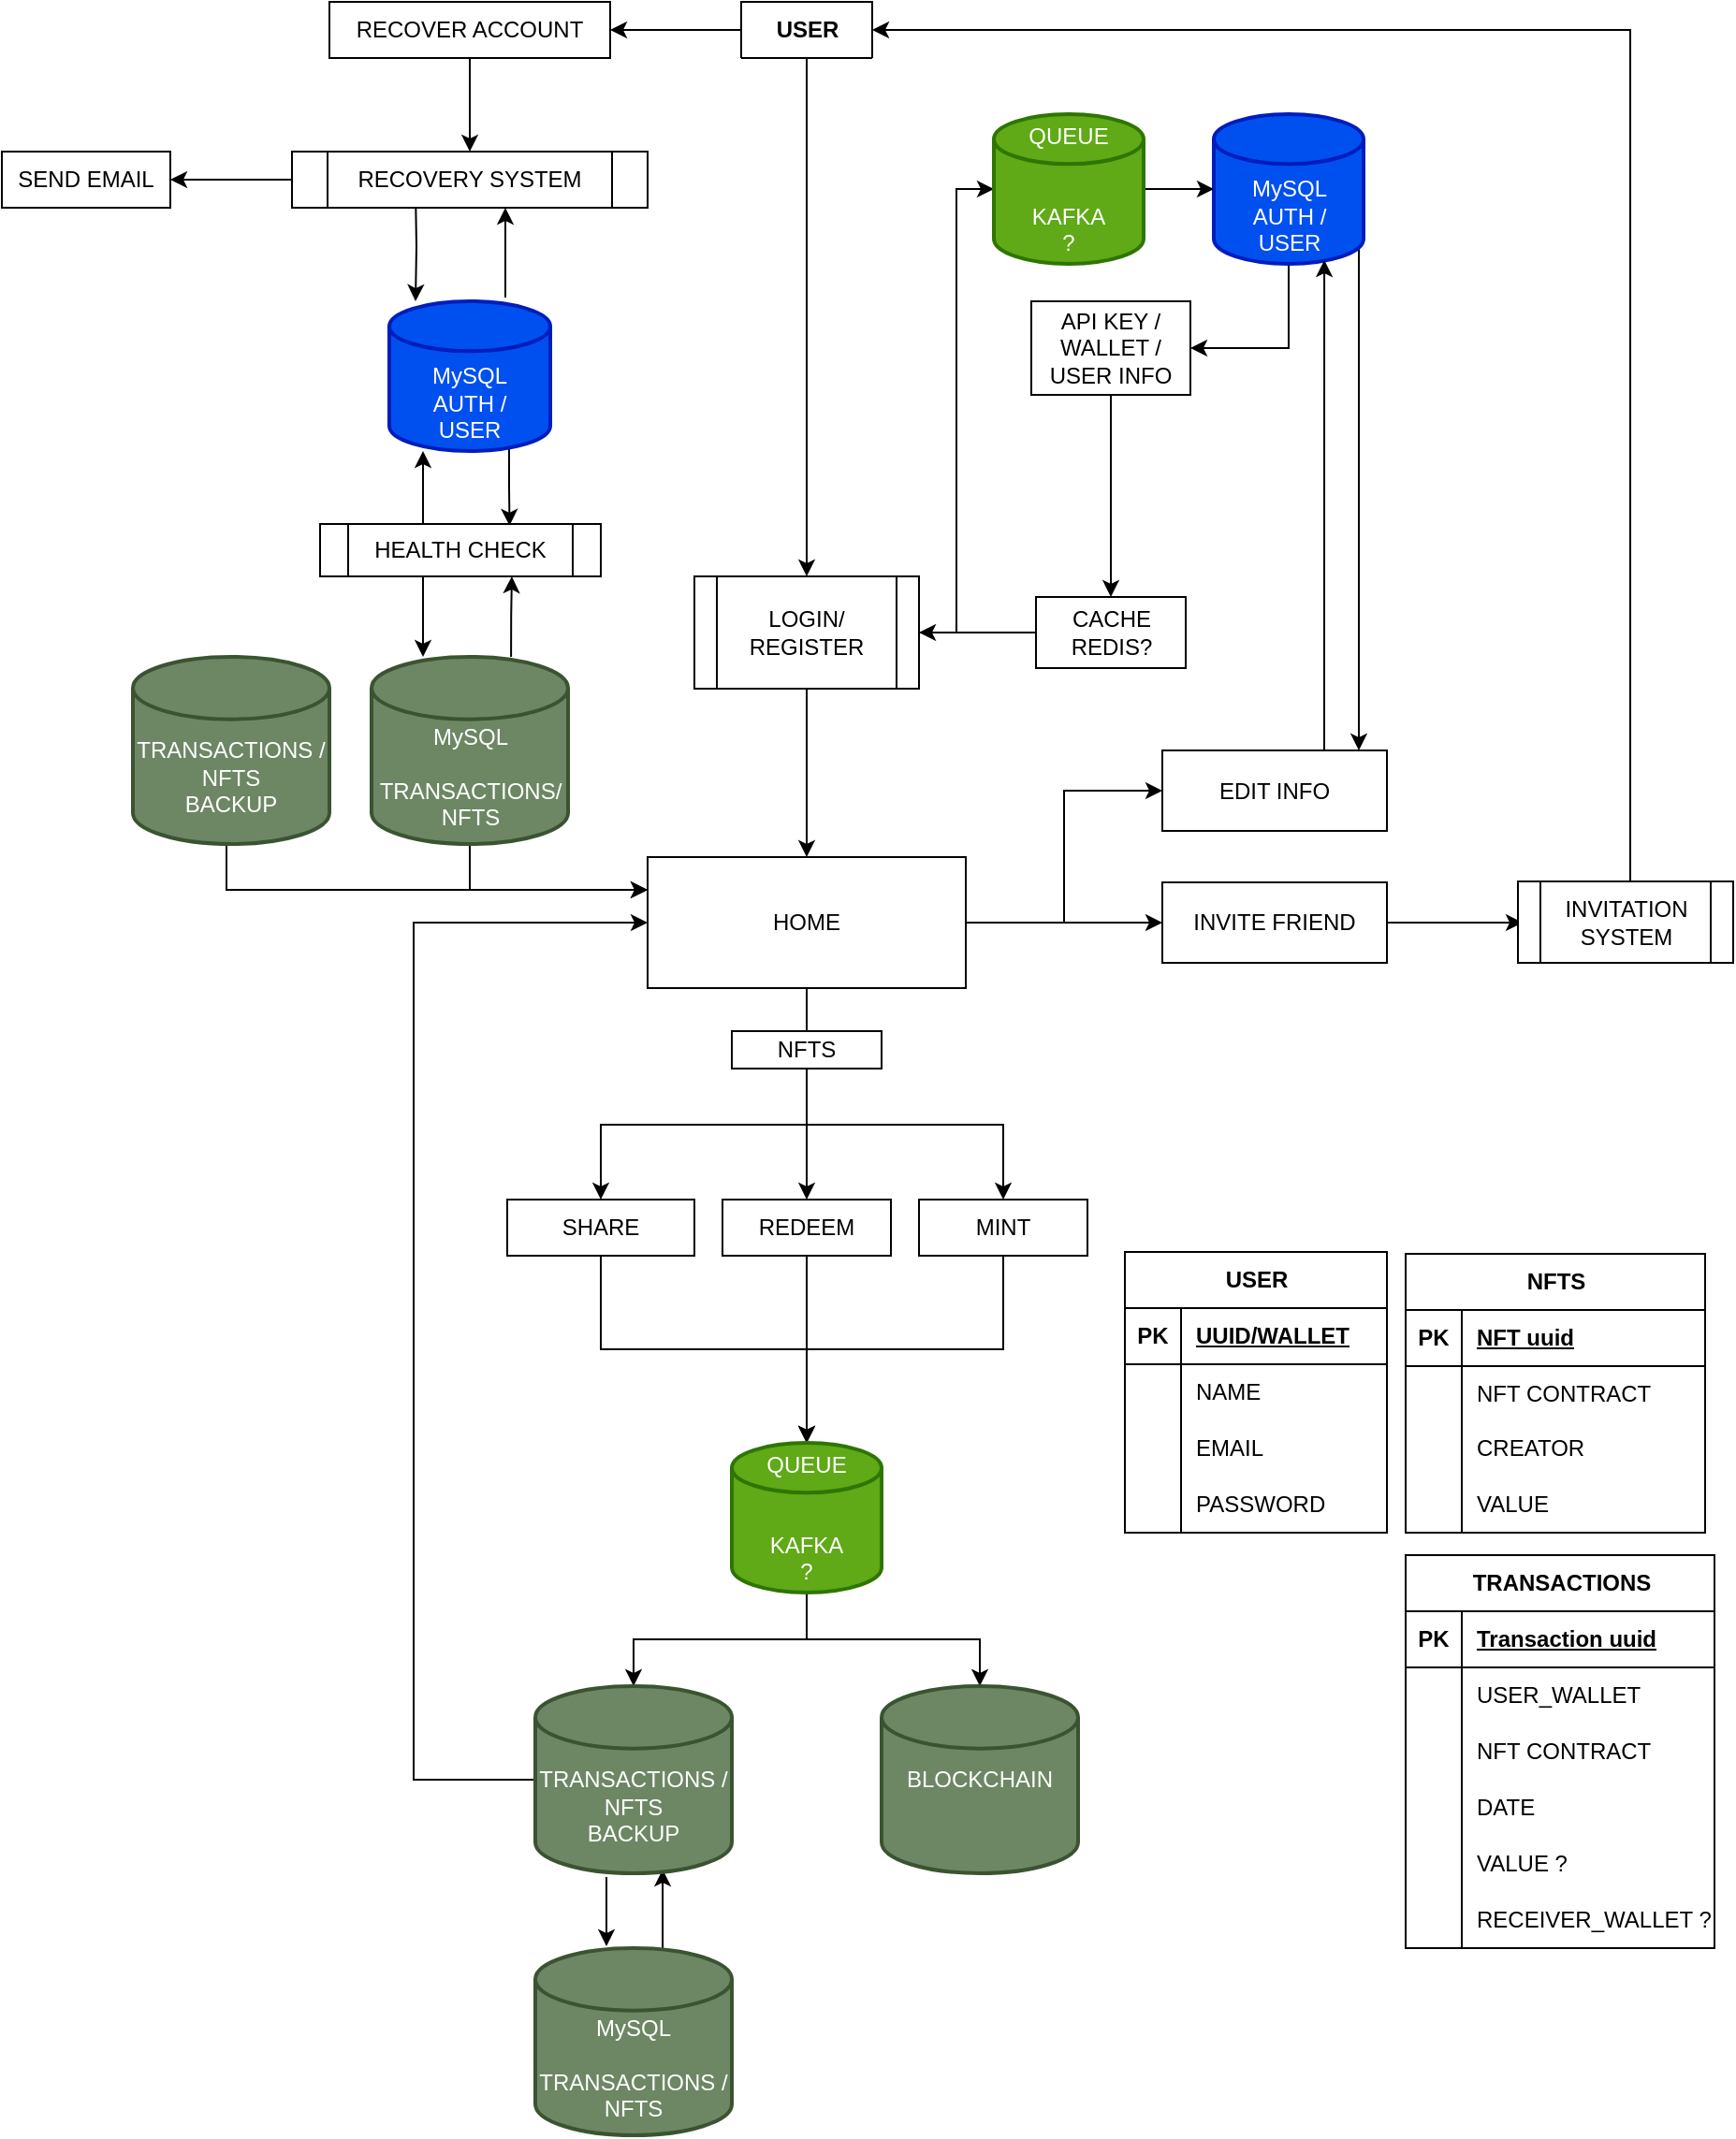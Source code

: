 <mxfile version="21.6.9" type="github">
  <diagram name="Página-1" id="lVTm1bAXpSQzsFV3SM9Y">
    <mxGraphModel dx="2860" dy="3464" grid="1" gridSize="10" guides="1" tooltips="1" connect="1" arrows="1" fold="1" page="1" pageScale="1" pageWidth="827" pageHeight="1169" math="0" shadow="0">
      <root>
        <mxCell id="0" />
        <mxCell id="1" parent="0" />
        <mxCell id="cUlRSFcKXgVbvlpUifr--241" style="edgeStyle=orthogonalEdgeStyle;rounded=0;orthogonalLoop=1;jettySize=auto;html=1;entryX=1;entryY=0.5;entryDx=0;entryDy=0;exitX=0.5;exitY=1;exitDx=0;exitDy=0;exitPerimeter=0;" parent="1" source="cUlRSFcKXgVbvlpUifr--1" target="cUlRSFcKXgVbvlpUifr--240" edge="1">
          <mxGeometry relative="1" as="geometry" />
        </mxCell>
        <mxCell id="cUlRSFcKXgVbvlpUifr--293" style="edgeStyle=orthogonalEdgeStyle;rounded=0;orthogonalLoop=1;jettySize=auto;html=1;entryX=0.875;entryY=0;entryDx=0;entryDy=0;entryPerimeter=0;" parent="1" target="cUlRSFcKXgVbvlpUifr--125" edge="1">
          <mxGeometry relative="1" as="geometry">
            <mxPoint x="600" y="-1890" as="targetPoint" />
            <mxPoint x="595" y="-2150" as="sourcePoint" />
            <Array as="points">
              <mxPoint x="595" y="-2143" />
            </Array>
          </mxGeometry>
        </mxCell>
        <mxCell id="cUlRSFcKXgVbvlpUifr--1" value="&lt;br&gt;&lt;br&gt;MySQL&lt;br&gt;AUTH /&lt;br&gt;USER" style="strokeWidth=2;html=1;shape=mxgraph.flowchart.database;whiteSpace=wrap;fillColor=#0050ef;strokeColor=#001DBC;fontColor=#ffffff;" parent="1" vertex="1">
          <mxGeometry x="517.5" y="-2220" width="80" height="80" as="geometry" />
        </mxCell>
        <mxCell id="cUlRSFcKXgVbvlpUifr--76" style="edgeStyle=orthogonalEdgeStyle;rounded=0;orthogonalLoop=1;jettySize=auto;html=1;entryX=0.5;entryY=0;entryDx=0;entryDy=0;" parent="1" source="cUlRSFcKXgVbvlpUifr--11" target="cUlRSFcKXgVbvlpUifr--75" edge="1">
          <mxGeometry relative="1" as="geometry" />
        </mxCell>
        <mxCell id="cUlRSFcKXgVbvlpUifr--149" style="edgeStyle=orthogonalEdgeStyle;rounded=0;orthogonalLoop=1;jettySize=auto;html=1;entryX=1;entryY=0.5;entryDx=0;entryDy=0;" parent="1" source="cUlRSFcKXgVbvlpUifr--11" target="cUlRSFcKXgVbvlpUifr--147" edge="1">
          <mxGeometry relative="1" as="geometry" />
        </mxCell>
        <mxCell id="cUlRSFcKXgVbvlpUifr--11" value="USER" style="shape=table;startSize=30;container=1;collapsible=1;childLayout=tableLayout;fixedRows=1;rowLines=0;fontStyle=1;align=center;resizeLast=1;html=1;" parent="1" vertex="1" collapsed="1">
          <mxGeometry x="265" y="-2280" width="70" height="30" as="geometry">
            <mxRectangle x="265" y="-2280" width="200" height="150" as="alternateBounds" />
          </mxGeometry>
        </mxCell>
        <mxCell id="cUlRSFcKXgVbvlpUifr--12" value="" style="shape=tableRow;horizontal=0;startSize=0;swimlaneHead=0;swimlaneBody=0;fillColor=none;collapsible=0;dropTarget=0;points=[[0,0.5],[1,0.5]];portConstraint=eastwest;top=0;left=0;right=0;bottom=1;" parent="cUlRSFcKXgVbvlpUifr--11" vertex="1">
          <mxGeometry y="30" width="200" height="30" as="geometry" />
        </mxCell>
        <mxCell id="cUlRSFcKXgVbvlpUifr--13" value="PK" style="shape=partialRectangle;connectable=0;fillColor=none;top=0;left=0;bottom=0;right=0;fontStyle=1;overflow=hidden;whiteSpace=wrap;html=1;" parent="cUlRSFcKXgVbvlpUifr--12" vertex="1">
          <mxGeometry width="30" height="30" as="geometry">
            <mxRectangle width="30" height="30" as="alternateBounds" />
          </mxGeometry>
        </mxCell>
        <mxCell id="cUlRSFcKXgVbvlpUifr--14" value="UUID/WALLET" style="shape=partialRectangle;connectable=0;fillColor=none;top=0;left=0;bottom=0;right=0;align=left;spacingLeft=6;fontStyle=5;overflow=hidden;whiteSpace=wrap;html=1;" parent="cUlRSFcKXgVbvlpUifr--12" vertex="1">
          <mxGeometry x="30" width="170" height="30" as="geometry">
            <mxRectangle width="170" height="30" as="alternateBounds" />
          </mxGeometry>
        </mxCell>
        <mxCell id="cUlRSFcKXgVbvlpUifr--15" value="" style="shape=tableRow;horizontal=0;startSize=0;swimlaneHead=0;swimlaneBody=0;fillColor=none;collapsible=0;dropTarget=0;points=[[0,0.5],[1,0.5]];portConstraint=eastwest;top=0;left=0;right=0;bottom=0;" parent="cUlRSFcKXgVbvlpUifr--11" vertex="1">
          <mxGeometry y="60" width="200" height="30" as="geometry" />
        </mxCell>
        <mxCell id="cUlRSFcKXgVbvlpUifr--16" value="" style="shape=partialRectangle;connectable=0;fillColor=none;top=0;left=0;bottom=0;right=0;editable=1;overflow=hidden;whiteSpace=wrap;html=1;" parent="cUlRSFcKXgVbvlpUifr--15" vertex="1">
          <mxGeometry width="30" height="30" as="geometry">
            <mxRectangle width="30" height="30" as="alternateBounds" />
          </mxGeometry>
        </mxCell>
        <mxCell id="cUlRSFcKXgVbvlpUifr--17" value="NAME" style="shape=partialRectangle;connectable=0;fillColor=none;top=0;left=0;bottom=0;right=0;align=left;spacingLeft=6;overflow=hidden;whiteSpace=wrap;html=1;" parent="cUlRSFcKXgVbvlpUifr--15" vertex="1">
          <mxGeometry x="30" width="170" height="30" as="geometry">
            <mxRectangle width="170" height="30" as="alternateBounds" />
          </mxGeometry>
        </mxCell>
        <mxCell id="cUlRSFcKXgVbvlpUifr--18" value="" style="shape=tableRow;horizontal=0;startSize=0;swimlaneHead=0;swimlaneBody=0;fillColor=none;collapsible=0;dropTarget=0;points=[[0,0.5],[1,0.5]];portConstraint=eastwest;top=0;left=0;right=0;bottom=0;" parent="cUlRSFcKXgVbvlpUifr--11" vertex="1">
          <mxGeometry y="90" width="200" height="30" as="geometry" />
        </mxCell>
        <mxCell id="cUlRSFcKXgVbvlpUifr--19" value="" style="shape=partialRectangle;connectable=0;fillColor=none;top=0;left=0;bottom=0;right=0;editable=1;overflow=hidden;whiteSpace=wrap;html=1;" parent="cUlRSFcKXgVbvlpUifr--18" vertex="1">
          <mxGeometry width="30" height="30" as="geometry">
            <mxRectangle width="30" height="30" as="alternateBounds" />
          </mxGeometry>
        </mxCell>
        <mxCell id="cUlRSFcKXgVbvlpUifr--20" value="EMAIL" style="shape=partialRectangle;connectable=0;fillColor=none;top=0;left=0;bottom=0;right=0;align=left;spacingLeft=6;overflow=hidden;whiteSpace=wrap;html=1;" parent="cUlRSFcKXgVbvlpUifr--18" vertex="1">
          <mxGeometry x="30" width="170" height="30" as="geometry">
            <mxRectangle width="170" height="30" as="alternateBounds" />
          </mxGeometry>
        </mxCell>
        <mxCell id="cUlRSFcKXgVbvlpUifr--21" value="" style="shape=tableRow;horizontal=0;startSize=0;swimlaneHead=0;swimlaneBody=0;fillColor=none;collapsible=0;dropTarget=0;points=[[0,0.5],[1,0.5]];portConstraint=eastwest;top=0;left=0;right=0;bottom=0;" parent="cUlRSFcKXgVbvlpUifr--11" vertex="1">
          <mxGeometry y="120" width="200" height="30" as="geometry" />
        </mxCell>
        <mxCell id="cUlRSFcKXgVbvlpUifr--22" value="" style="shape=partialRectangle;connectable=0;fillColor=none;top=0;left=0;bottom=0;right=0;editable=1;overflow=hidden;whiteSpace=wrap;html=1;" parent="cUlRSFcKXgVbvlpUifr--21" vertex="1">
          <mxGeometry width="30" height="30" as="geometry">
            <mxRectangle width="30" height="30" as="alternateBounds" />
          </mxGeometry>
        </mxCell>
        <mxCell id="cUlRSFcKXgVbvlpUifr--23" value="PASSWORD" style="shape=partialRectangle;connectable=0;fillColor=none;top=0;left=0;bottom=0;right=0;align=left;spacingLeft=6;overflow=hidden;whiteSpace=wrap;html=1;" parent="cUlRSFcKXgVbvlpUifr--21" vertex="1">
          <mxGeometry x="30" width="170" height="30" as="geometry">
            <mxRectangle width="170" height="30" as="alternateBounds" />
          </mxGeometry>
        </mxCell>
        <mxCell id="cUlRSFcKXgVbvlpUifr--83" style="edgeStyle=orthogonalEdgeStyle;rounded=0;orthogonalLoop=1;jettySize=auto;html=1;entryX=0.5;entryY=0;entryDx=0;entryDy=0;" parent="1" source="cUlRSFcKXgVbvlpUifr--75" target="cUlRSFcKXgVbvlpUifr--82" edge="1">
          <mxGeometry relative="1" as="geometry" />
        </mxCell>
        <mxCell id="cUlRSFcKXgVbvlpUifr--237" style="edgeStyle=orthogonalEdgeStyle;rounded=0;orthogonalLoop=1;jettySize=auto;html=1;entryX=0;entryY=0.5;entryDx=0;entryDy=0;entryPerimeter=0;" parent="1" source="cUlRSFcKXgVbvlpUifr--75" target="cUlRSFcKXgVbvlpUifr--84" edge="1">
          <mxGeometry relative="1" as="geometry" />
        </mxCell>
        <mxCell id="cUlRSFcKXgVbvlpUifr--75" value="LOGIN/&lt;br&gt;REGISTER" style="shape=process;whiteSpace=wrap;html=1;backgroundOutline=1;" parent="1" vertex="1">
          <mxGeometry x="240" y="-1973" width="120" height="60" as="geometry" />
        </mxCell>
        <mxCell id="cUlRSFcKXgVbvlpUifr--113" style="edgeStyle=orthogonalEdgeStyle;rounded=0;orthogonalLoop=1;jettySize=auto;html=1;entryX=0.5;entryY=0;entryDx=0;entryDy=0;" parent="1" source="cUlRSFcKXgVbvlpUifr--82" target="cUlRSFcKXgVbvlpUifr--112" edge="1">
          <mxGeometry relative="1" as="geometry" />
        </mxCell>
        <mxCell id="cUlRSFcKXgVbvlpUifr--114" style="edgeStyle=orthogonalEdgeStyle;rounded=0;orthogonalLoop=1;jettySize=auto;html=1;entryX=0.5;entryY=0;entryDx=0;entryDy=0;" parent="1" source="cUlRSFcKXgVbvlpUifr--82" target="cUlRSFcKXgVbvlpUifr--97" edge="1">
          <mxGeometry relative="1" as="geometry">
            <Array as="points">
              <mxPoint x="300" y="-1680" />
              <mxPoint x="405" y="-1680" />
            </Array>
          </mxGeometry>
        </mxCell>
        <mxCell id="cUlRSFcKXgVbvlpUifr--115" style="edgeStyle=orthogonalEdgeStyle;rounded=0;orthogonalLoop=1;jettySize=auto;html=1;entryX=0.5;entryY=0;entryDx=0;entryDy=0;" parent="1" source="cUlRSFcKXgVbvlpUifr--82" target="cUlRSFcKXgVbvlpUifr--99" edge="1">
          <mxGeometry relative="1" as="geometry">
            <Array as="points">
              <mxPoint x="300" y="-1680" />
              <mxPoint x="190" y="-1680" />
            </Array>
          </mxGeometry>
        </mxCell>
        <mxCell id="cUlRSFcKXgVbvlpUifr--127" style="edgeStyle=orthogonalEdgeStyle;rounded=0;orthogonalLoop=1;jettySize=auto;html=1;entryX=0;entryY=0.5;entryDx=0;entryDy=0;" parent="1" source="cUlRSFcKXgVbvlpUifr--82" target="cUlRSFcKXgVbvlpUifr--125" edge="1">
          <mxGeometry relative="1" as="geometry" />
        </mxCell>
        <mxCell id="cUlRSFcKXgVbvlpUifr--134" style="edgeStyle=orthogonalEdgeStyle;rounded=0;orthogonalLoop=1;jettySize=auto;html=1;entryX=0;entryY=0.5;entryDx=0;entryDy=0;" parent="1" source="cUlRSFcKXgVbvlpUifr--82" target="cUlRSFcKXgVbvlpUifr--133" edge="1">
          <mxGeometry relative="1" as="geometry" />
        </mxCell>
        <mxCell id="cUlRSFcKXgVbvlpUifr--82" value="HOME" style="rounded=0;whiteSpace=wrap;html=1;" parent="1" vertex="1">
          <mxGeometry x="215" y="-1823" width="170" height="70" as="geometry" />
        </mxCell>
        <mxCell id="cUlRSFcKXgVbvlpUifr--236" style="edgeStyle=orthogonalEdgeStyle;rounded=0;orthogonalLoop=1;jettySize=auto;html=1;entryX=0;entryY=0.5;entryDx=0;entryDy=0;entryPerimeter=0;" parent="1" source="cUlRSFcKXgVbvlpUifr--84" target="cUlRSFcKXgVbvlpUifr--1" edge="1">
          <mxGeometry relative="1" as="geometry" />
        </mxCell>
        <mxCell id="cUlRSFcKXgVbvlpUifr--84" value="QUEUE&lt;br&gt;&lt;br&gt;&lt;br&gt;KAFKA&lt;br&gt;?" style="strokeWidth=2;html=1;shape=mxgraph.flowchart.database;whiteSpace=wrap;fillColor=#60a917;fontColor=#ffffff;strokeColor=#2D7600;" parent="1" vertex="1">
          <mxGeometry x="400" y="-2220" width="80" height="80" as="geometry" />
        </mxCell>
        <mxCell id="cUlRSFcKXgVbvlpUifr--122" style="edgeStyle=orthogonalEdgeStyle;rounded=0;orthogonalLoop=1;jettySize=auto;html=1;entryX=0.5;entryY=0;entryDx=0;entryDy=0;entryPerimeter=0;" parent="1" source="cUlRSFcKXgVbvlpUifr--97" target="cUlRSFcKXgVbvlpUifr--118" edge="1">
          <mxGeometry relative="1" as="geometry">
            <Array as="points">
              <mxPoint x="405" y="-1560" />
              <mxPoint x="300" y="-1560" />
            </Array>
          </mxGeometry>
        </mxCell>
        <mxCell id="cUlRSFcKXgVbvlpUifr--97" value="MINT" style="rounded=0;whiteSpace=wrap;html=1;" parent="1" vertex="1">
          <mxGeometry x="360" y="-1640" width="90" height="30" as="geometry" />
        </mxCell>
        <mxCell id="cUlRSFcKXgVbvlpUifr--120" style="edgeStyle=orthogonalEdgeStyle;rounded=0;orthogonalLoop=1;jettySize=auto;html=1;entryX=0.5;entryY=0;entryDx=0;entryDy=0;entryPerimeter=0;" parent="1" source="cUlRSFcKXgVbvlpUifr--99" target="cUlRSFcKXgVbvlpUifr--118" edge="1">
          <mxGeometry relative="1" as="geometry">
            <Array as="points">
              <mxPoint x="190" y="-1560" />
              <mxPoint x="300" y="-1560" />
            </Array>
          </mxGeometry>
        </mxCell>
        <mxCell id="cUlRSFcKXgVbvlpUifr--99" value="SHARE" style="rounded=0;whiteSpace=wrap;html=1;" parent="1" vertex="1">
          <mxGeometry x="140" y="-1640" width="100" height="30" as="geometry" />
        </mxCell>
        <mxCell id="cUlRSFcKXgVbvlpUifr--153" style="edgeStyle=orthogonalEdgeStyle;rounded=0;orthogonalLoop=1;jettySize=auto;html=1;exitX=0.721;exitY=-0.025;exitDx=0;exitDy=0;exitPerimeter=0;" parent="1" source="cUlRSFcKXgVbvlpUifr--105" edge="1">
          <mxGeometry relative="1" as="geometry">
            <mxPoint x="139" y="-2170" as="targetPoint" />
          </mxGeometry>
        </mxCell>
        <mxCell id="cUlRSFcKXgVbvlpUifr--227" style="edgeStyle=orthogonalEdgeStyle;rounded=0;orthogonalLoop=1;jettySize=auto;html=1;entryX=0.675;entryY=0.033;entryDx=0;entryDy=0;entryPerimeter=0;exitX=0.744;exitY=0.963;exitDx=0;exitDy=0;exitPerimeter=0;" parent="1" source="cUlRSFcKXgVbvlpUifr--105" target="cUlRSFcKXgVbvlpUifr--224" edge="1">
          <mxGeometry relative="1" as="geometry" />
        </mxCell>
        <mxCell id="cUlRSFcKXgVbvlpUifr--105" value="&lt;br&gt;&lt;br&gt;MySQL&lt;br&gt;AUTH /&lt;br&gt;USER" style="strokeWidth=2;html=1;shape=mxgraph.flowchart.database;whiteSpace=wrap;fillColor=#0050ef;strokeColor=#001DBC;fontColor=#ffffff;" parent="1" vertex="1">
          <mxGeometry x="77" y="-2120" width="86" height="80" as="geometry" />
        </mxCell>
        <mxCell id="cUlRSFcKXgVbvlpUifr--121" style="edgeStyle=orthogonalEdgeStyle;rounded=0;orthogonalLoop=1;jettySize=auto;html=1;entryX=0.5;entryY=0;entryDx=0;entryDy=0;entryPerimeter=0;" parent="1" source="cUlRSFcKXgVbvlpUifr--112" target="cUlRSFcKXgVbvlpUifr--118" edge="1">
          <mxGeometry relative="1" as="geometry" />
        </mxCell>
        <mxCell id="cUlRSFcKXgVbvlpUifr--112" value="REDEEM" style="rounded=0;whiteSpace=wrap;html=1;" parent="1" vertex="1">
          <mxGeometry x="255" y="-1640" width="90" height="30" as="geometry" />
        </mxCell>
        <mxCell id="cUlRSFcKXgVbvlpUifr--123" style="edgeStyle=orthogonalEdgeStyle;rounded=0;orthogonalLoop=1;jettySize=auto;html=1;entryX=0.5;entryY=0;entryDx=0;entryDy=0;entryPerimeter=0;" parent="1" source="cUlRSFcKXgVbvlpUifr--118" target="cUlRSFcKXgVbvlpUifr--119" edge="1">
          <mxGeometry relative="1" as="geometry" />
        </mxCell>
        <mxCell id="cUlRSFcKXgVbvlpUifr--124" style="edgeStyle=orthogonalEdgeStyle;rounded=0;orthogonalLoop=1;jettySize=auto;html=1;entryX=0.5;entryY=0;entryDx=0;entryDy=0;entryPerimeter=0;" parent="1" source="cUlRSFcKXgVbvlpUifr--118" target="b_quiCrth1sdPx7K1ArL-10" edge="1">
          <mxGeometry relative="1" as="geometry">
            <mxPoint x="207.5" y="-1380" as="targetPoint" />
          </mxGeometry>
        </mxCell>
        <mxCell id="cUlRSFcKXgVbvlpUifr--118" value="QUEUE&lt;br&gt;&lt;br&gt;&lt;br&gt;KAFKA&lt;br&gt;?" style="strokeWidth=2;html=1;shape=mxgraph.flowchart.database;whiteSpace=wrap;fillColor=#60a917;fontColor=#ffffff;strokeColor=#2D7600;" parent="1" vertex="1">
          <mxGeometry x="260" y="-1510" width="80" height="80" as="geometry" />
        </mxCell>
        <mxCell id="cUlRSFcKXgVbvlpUifr--119" value="BLOCKCHAIN" style="strokeWidth=2;html=1;shape=mxgraph.flowchart.database;whiteSpace=wrap;fillColor=#6d8764;strokeColor=#3A5431;fontColor=#ffffff;" parent="1" vertex="1">
          <mxGeometry x="340" y="-1380" width="105" height="100" as="geometry" />
        </mxCell>
        <mxCell id="cUlRSFcKXgVbvlpUifr--268" style="edgeStyle=orthogonalEdgeStyle;rounded=0;orthogonalLoop=1;jettySize=auto;html=1;entryX=0.738;entryY=0.975;entryDx=0;entryDy=0;entryPerimeter=0;exitX=0.75;exitY=0;exitDx=0;exitDy=0;" parent="1" source="cUlRSFcKXgVbvlpUifr--125" target="cUlRSFcKXgVbvlpUifr--1" edge="1">
          <mxGeometry relative="1" as="geometry">
            <Array as="points">
              <mxPoint x="577" y="-1880" />
            </Array>
          </mxGeometry>
        </mxCell>
        <mxCell id="cUlRSFcKXgVbvlpUifr--125" value="EDIT INFO" style="rounded=0;whiteSpace=wrap;html=1;" parent="1" vertex="1">
          <mxGeometry x="490" y="-1880" width="120" height="43" as="geometry" />
        </mxCell>
        <mxCell id="cUlRSFcKXgVbvlpUifr--138" style="edgeStyle=orthogonalEdgeStyle;rounded=0;orthogonalLoop=1;jettySize=auto;html=1;entryX=0.022;entryY=0.506;entryDx=0;entryDy=0;entryPerimeter=0;" parent="1" source="cUlRSFcKXgVbvlpUifr--133" target="cUlRSFcKXgVbvlpUifr--135" edge="1">
          <mxGeometry relative="1" as="geometry">
            <mxPoint x="670" y="-1788" as="targetPoint" />
          </mxGeometry>
        </mxCell>
        <mxCell id="cUlRSFcKXgVbvlpUifr--133" value="INVITE FRIEND" style="rounded=0;whiteSpace=wrap;html=1;" parent="1" vertex="1">
          <mxGeometry x="490" y="-1809.5" width="120" height="43" as="geometry" />
        </mxCell>
        <mxCell id="cUlRSFcKXgVbvlpUifr--141" style="edgeStyle=orthogonalEdgeStyle;rounded=0;orthogonalLoop=1;jettySize=auto;html=1;entryX=1;entryY=0.5;entryDx=0;entryDy=0;" parent="1" source="cUlRSFcKXgVbvlpUifr--135" target="cUlRSFcKXgVbvlpUifr--11" edge="1">
          <mxGeometry relative="1" as="geometry">
            <Array as="points">
              <mxPoint x="740" y="-2265" />
            </Array>
          </mxGeometry>
        </mxCell>
        <mxCell id="cUlRSFcKXgVbvlpUifr--135" value="INVITATION SYSTEM" style="shape=process;whiteSpace=wrap;html=1;backgroundOutline=1;" parent="1" vertex="1">
          <mxGeometry x="680" y="-1810" width="115" height="43.5" as="geometry" />
        </mxCell>
        <mxCell id="cUlRSFcKXgVbvlpUifr--137" value="NFTS" style="rounded=0;whiteSpace=wrap;html=1;" parent="1" vertex="1">
          <mxGeometry x="260" y="-1730" width="80" height="20" as="geometry" />
        </mxCell>
        <mxCell id="cUlRSFcKXgVbvlpUifr--150" style="edgeStyle=orthogonalEdgeStyle;rounded=0;orthogonalLoop=1;jettySize=auto;html=1;entryX=0.5;entryY=0;entryDx=0;entryDy=0;" parent="1" source="cUlRSFcKXgVbvlpUifr--147" edge="1">
          <mxGeometry relative="1" as="geometry">
            <mxPoint x="120" y="-2200" as="targetPoint" />
          </mxGeometry>
        </mxCell>
        <mxCell id="cUlRSFcKXgVbvlpUifr--147" value="RECOVER ACCOUNT" style="rounded=0;whiteSpace=wrap;html=1;" parent="1" vertex="1">
          <mxGeometry x="45" y="-2280" width="150" height="30" as="geometry" />
        </mxCell>
        <mxCell id="cUlRSFcKXgVbvlpUifr--223" style="edgeStyle=orthogonalEdgeStyle;rounded=0;orthogonalLoop=1;jettySize=auto;html=1;entryX=0.163;entryY=0;entryDx=0;entryDy=0;entryPerimeter=0;" parent="1" target="cUlRSFcKXgVbvlpUifr--105" edge="1">
          <mxGeometry relative="1" as="geometry">
            <mxPoint x="91" y="-2180" as="sourcePoint" />
          </mxGeometry>
        </mxCell>
        <mxCell id="cUlRSFcKXgVbvlpUifr--296" style="edgeStyle=orthogonalEdgeStyle;rounded=0;orthogonalLoop=1;jettySize=auto;html=1;entryX=1;entryY=0.5;entryDx=0;entryDy=0;" parent="1" source="cUlRSFcKXgVbvlpUifr--148" target="cUlRSFcKXgVbvlpUifr--152" edge="1">
          <mxGeometry relative="1" as="geometry" />
        </mxCell>
        <mxCell id="cUlRSFcKXgVbvlpUifr--148" value="RECOVERY SYSTEM" style="shape=process;whiteSpace=wrap;html=1;backgroundOutline=1;" parent="1" vertex="1">
          <mxGeometry x="25" y="-2200" width="190" height="30" as="geometry" />
        </mxCell>
        <mxCell id="cUlRSFcKXgVbvlpUifr--152" value="SEND EMAIL" style="rounded=0;whiteSpace=wrap;html=1;" parent="1" vertex="1">
          <mxGeometry x="-130" y="-2200" width="90" height="30" as="geometry" />
        </mxCell>
        <mxCell id="cUlRSFcKXgVbvlpUifr--155" value="TRANSACTIONS" style="shape=table;startSize=30;container=1;collapsible=1;childLayout=tableLayout;fixedRows=1;rowLines=0;fontStyle=1;align=center;resizeLast=1;html=1;" parent="1" vertex="1">
          <mxGeometry x="620" y="-1450" width="165" height="210" as="geometry">
            <mxRectangle x="645" y="-1381" width="140" height="30" as="alternateBounds" />
          </mxGeometry>
        </mxCell>
        <mxCell id="cUlRSFcKXgVbvlpUifr--156" value="" style="shape=tableRow;horizontal=0;startSize=0;swimlaneHead=0;swimlaneBody=0;fillColor=none;collapsible=0;dropTarget=0;points=[[0,0.5],[1,0.5]];portConstraint=eastwest;top=0;left=0;right=0;bottom=1;" parent="cUlRSFcKXgVbvlpUifr--155" vertex="1">
          <mxGeometry y="30" width="165" height="30" as="geometry" />
        </mxCell>
        <mxCell id="cUlRSFcKXgVbvlpUifr--157" value="PK" style="shape=partialRectangle;connectable=0;fillColor=none;top=0;left=0;bottom=0;right=0;fontStyle=1;overflow=hidden;whiteSpace=wrap;html=1;" parent="cUlRSFcKXgVbvlpUifr--156" vertex="1">
          <mxGeometry width="30" height="30" as="geometry">
            <mxRectangle width="30" height="30" as="alternateBounds" />
          </mxGeometry>
        </mxCell>
        <mxCell id="cUlRSFcKXgVbvlpUifr--158" value="Transaction uuid" style="shape=partialRectangle;connectable=0;fillColor=none;top=0;left=0;bottom=0;right=0;align=left;spacingLeft=6;fontStyle=5;overflow=hidden;whiteSpace=wrap;html=1;" parent="cUlRSFcKXgVbvlpUifr--156" vertex="1">
          <mxGeometry x="30" width="135" height="30" as="geometry">
            <mxRectangle width="135" height="30" as="alternateBounds" />
          </mxGeometry>
        </mxCell>
        <mxCell id="cUlRSFcKXgVbvlpUifr--159" value="" style="shape=tableRow;horizontal=0;startSize=0;swimlaneHead=0;swimlaneBody=0;fillColor=none;collapsible=0;dropTarget=0;points=[[0,0.5],[1,0.5]];portConstraint=eastwest;top=0;left=0;right=0;bottom=0;" parent="cUlRSFcKXgVbvlpUifr--155" vertex="1">
          <mxGeometry y="60" width="165" height="30" as="geometry" />
        </mxCell>
        <mxCell id="cUlRSFcKXgVbvlpUifr--160" value="" style="shape=partialRectangle;connectable=0;fillColor=none;top=0;left=0;bottom=0;right=0;editable=1;overflow=hidden;whiteSpace=wrap;html=1;" parent="cUlRSFcKXgVbvlpUifr--159" vertex="1">
          <mxGeometry width="30" height="30" as="geometry">
            <mxRectangle width="30" height="30" as="alternateBounds" />
          </mxGeometry>
        </mxCell>
        <mxCell id="cUlRSFcKXgVbvlpUifr--161" value="USER_WALLET" style="shape=partialRectangle;connectable=0;fillColor=none;top=0;left=0;bottom=0;right=0;align=left;spacingLeft=6;overflow=hidden;whiteSpace=wrap;html=1;" parent="cUlRSFcKXgVbvlpUifr--159" vertex="1">
          <mxGeometry x="30" width="135" height="30" as="geometry">
            <mxRectangle width="135" height="30" as="alternateBounds" />
          </mxGeometry>
        </mxCell>
        <mxCell id="cUlRSFcKXgVbvlpUifr--162" value="" style="shape=tableRow;horizontal=0;startSize=0;swimlaneHead=0;swimlaneBody=0;fillColor=none;collapsible=0;dropTarget=0;points=[[0,0.5],[1,0.5]];portConstraint=eastwest;top=0;left=0;right=0;bottom=0;" parent="cUlRSFcKXgVbvlpUifr--155" vertex="1">
          <mxGeometry y="90" width="165" height="30" as="geometry" />
        </mxCell>
        <mxCell id="cUlRSFcKXgVbvlpUifr--163" value="" style="shape=partialRectangle;connectable=0;fillColor=none;top=0;left=0;bottom=0;right=0;editable=1;overflow=hidden;whiteSpace=wrap;html=1;" parent="cUlRSFcKXgVbvlpUifr--162" vertex="1">
          <mxGeometry width="30" height="30" as="geometry">
            <mxRectangle width="30" height="30" as="alternateBounds" />
          </mxGeometry>
        </mxCell>
        <mxCell id="cUlRSFcKXgVbvlpUifr--164" value="NFT CONTRACT" style="shape=partialRectangle;connectable=0;fillColor=none;top=0;left=0;bottom=0;right=0;align=left;spacingLeft=6;overflow=hidden;whiteSpace=wrap;html=1;" parent="cUlRSFcKXgVbvlpUifr--162" vertex="1">
          <mxGeometry x="30" width="135" height="30" as="geometry">
            <mxRectangle width="135" height="30" as="alternateBounds" />
          </mxGeometry>
        </mxCell>
        <mxCell id="cUlRSFcKXgVbvlpUifr--165" value="" style="shape=tableRow;horizontal=0;startSize=0;swimlaneHead=0;swimlaneBody=0;fillColor=none;collapsible=0;dropTarget=0;points=[[0,0.5],[1,0.5]];portConstraint=eastwest;top=0;left=0;right=0;bottom=0;" parent="cUlRSFcKXgVbvlpUifr--155" vertex="1">
          <mxGeometry y="120" width="165" height="30" as="geometry" />
        </mxCell>
        <mxCell id="cUlRSFcKXgVbvlpUifr--166" value="" style="shape=partialRectangle;connectable=0;fillColor=none;top=0;left=0;bottom=0;right=0;editable=1;overflow=hidden;whiteSpace=wrap;html=1;" parent="cUlRSFcKXgVbvlpUifr--165" vertex="1">
          <mxGeometry width="30" height="30" as="geometry">
            <mxRectangle width="30" height="30" as="alternateBounds" />
          </mxGeometry>
        </mxCell>
        <mxCell id="cUlRSFcKXgVbvlpUifr--167" value="DATE" style="shape=partialRectangle;connectable=0;fillColor=none;top=0;left=0;bottom=0;right=0;align=left;spacingLeft=6;overflow=hidden;whiteSpace=wrap;html=1;" parent="cUlRSFcKXgVbvlpUifr--165" vertex="1">
          <mxGeometry x="30" width="135" height="30" as="geometry">
            <mxRectangle width="135" height="30" as="alternateBounds" />
          </mxGeometry>
        </mxCell>
        <mxCell id="cUlRSFcKXgVbvlpUifr--171" value="" style="shape=tableRow;horizontal=0;startSize=0;swimlaneHead=0;swimlaneBody=0;fillColor=none;collapsible=0;dropTarget=0;points=[[0,0.5],[1,0.5]];portConstraint=eastwest;top=0;left=0;right=0;bottom=0;" parent="cUlRSFcKXgVbvlpUifr--155" vertex="1">
          <mxGeometry y="150" width="165" height="30" as="geometry" />
        </mxCell>
        <mxCell id="cUlRSFcKXgVbvlpUifr--172" value="" style="shape=partialRectangle;connectable=0;fillColor=none;top=0;left=0;bottom=0;right=0;editable=1;overflow=hidden;whiteSpace=wrap;html=1;" parent="cUlRSFcKXgVbvlpUifr--171" vertex="1">
          <mxGeometry width="30" height="30" as="geometry">
            <mxRectangle width="30" height="30" as="alternateBounds" />
          </mxGeometry>
        </mxCell>
        <mxCell id="cUlRSFcKXgVbvlpUifr--173" value="VALUE ?" style="shape=partialRectangle;connectable=0;fillColor=none;top=0;left=0;bottom=0;right=0;align=left;spacingLeft=6;overflow=hidden;whiteSpace=wrap;html=1;" parent="cUlRSFcKXgVbvlpUifr--171" vertex="1">
          <mxGeometry x="30" width="135" height="30" as="geometry">
            <mxRectangle width="135" height="30" as="alternateBounds" />
          </mxGeometry>
        </mxCell>
        <mxCell id="cUlRSFcKXgVbvlpUifr--174" value="" style="shape=tableRow;horizontal=0;startSize=0;swimlaneHead=0;swimlaneBody=0;fillColor=none;collapsible=0;dropTarget=0;points=[[0,0.5],[1,0.5]];portConstraint=eastwest;top=0;left=0;right=0;bottom=0;" parent="cUlRSFcKXgVbvlpUifr--155" vertex="1">
          <mxGeometry y="180" width="165" height="30" as="geometry" />
        </mxCell>
        <mxCell id="cUlRSFcKXgVbvlpUifr--175" value="" style="shape=partialRectangle;connectable=0;fillColor=none;top=0;left=0;bottom=0;right=0;editable=1;overflow=hidden;whiteSpace=wrap;html=1;" parent="cUlRSFcKXgVbvlpUifr--174" vertex="1">
          <mxGeometry width="30" height="30" as="geometry">
            <mxRectangle width="30" height="30" as="alternateBounds" />
          </mxGeometry>
        </mxCell>
        <mxCell id="cUlRSFcKXgVbvlpUifr--176" value="RECEIVER_WALLET ?" style="shape=partialRectangle;connectable=0;fillColor=none;top=0;left=0;bottom=0;right=0;align=left;spacingLeft=6;overflow=hidden;whiteSpace=wrap;html=1;" parent="cUlRSFcKXgVbvlpUifr--174" vertex="1">
          <mxGeometry x="30" width="135" height="30" as="geometry">
            <mxRectangle width="135" height="30" as="alternateBounds" />
          </mxGeometry>
        </mxCell>
        <mxCell id="cUlRSFcKXgVbvlpUifr--170" style="edgeStyle=orthogonalEdgeStyle;rounded=0;orthogonalLoop=1;jettySize=auto;html=1;entryX=0;entryY=0.25;entryDx=0;entryDy=0;" parent="1" source="cUlRSFcKXgVbvlpUifr--169" target="cUlRSFcKXgVbvlpUifr--82" edge="1">
          <mxGeometry relative="1" as="geometry">
            <Array as="points">
              <mxPoint x="120" y="-1805" />
            </Array>
          </mxGeometry>
        </mxCell>
        <mxCell id="cUlRSFcKXgVbvlpUifr--226" style="edgeStyle=orthogonalEdgeStyle;rounded=0;orthogonalLoop=1;jettySize=auto;html=1;entryX=0.683;entryY=1;entryDx=0;entryDy=0;exitX=0.71;exitY=0;exitDx=0;exitDy=0;exitPerimeter=0;entryPerimeter=0;" parent="1" source="cUlRSFcKXgVbvlpUifr--169" target="cUlRSFcKXgVbvlpUifr--224" edge="1">
          <mxGeometry relative="1" as="geometry" />
        </mxCell>
        <mxCell id="cUlRSFcKXgVbvlpUifr--169" value="&lt;br&gt;&lt;br&gt;MySQL&lt;br&gt;&lt;br&gt;TRANSACTIONS/&lt;br&gt;NFTS" style="strokeWidth=2;html=1;shape=mxgraph.flowchart.database;whiteSpace=wrap;fillColor=#6d8764;strokeColor=#3A5431;fontColor=#ffffff;" parent="1" vertex="1">
          <mxGeometry x="67.5" y="-1930" width="105" height="100" as="geometry" />
        </mxCell>
        <mxCell id="cUlRSFcKXgVbvlpUifr--225" style="edgeStyle=orthogonalEdgeStyle;rounded=0;orthogonalLoop=1;jettySize=auto;html=1;" parent="1" source="cUlRSFcKXgVbvlpUifr--224" edge="1">
          <mxGeometry relative="1" as="geometry">
            <mxPoint x="95" y="-1930" as="targetPoint" />
            <Array as="points">
              <mxPoint x="95" y="-1930" />
            </Array>
          </mxGeometry>
        </mxCell>
        <mxCell id="cUlRSFcKXgVbvlpUifr--228" style="edgeStyle=orthogonalEdgeStyle;rounded=0;orthogonalLoop=1;jettySize=auto;html=1;" parent="1" edge="1">
          <mxGeometry relative="1" as="geometry">
            <mxPoint x="95" y="-1990" as="sourcePoint" />
            <mxPoint x="95" y="-2040" as="targetPoint" />
          </mxGeometry>
        </mxCell>
        <mxCell id="cUlRSFcKXgVbvlpUifr--224" value="HEALTH CHECK" style="shape=process;whiteSpace=wrap;html=1;backgroundOutline=1;" parent="1" vertex="1">
          <mxGeometry x="40" y="-2001" width="150" height="28" as="geometry" />
        </mxCell>
        <mxCell id="cUlRSFcKXgVbvlpUifr--245" style="edgeStyle=orthogonalEdgeStyle;rounded=0;orthogonalLoop=1;jettySize=auto;html=1;entryX=0.5;entryY=0;entryDx=0;entryDy=0;" parent="1" source="cUlRSFcKXgVbvlpUifr--240" target="cUlRSFcKXgVbvlpUifr--243" edge="1">
          <mxGeometry relative="1" as="geometry" />
        </mxCell>
        <mxCell id="cUlRSFcKXgVbvlpUifr--240" value="API KEY /&lt;br&gt;WALLET /&lt;br&gt;USER INFO" style="rounded=0;whiteSpace=wrap;html=1;" parent="1" vertex="1">
          <mxGeometry x="420" y="-2120" width="85" height="50" as="geometry" />
        </mxCell>
        <mxCell id="cUlRSFcKXgVbvlpUifr--246" style="edgeStyle=orthogonalEdgeStyle;rounded=0;orthogonalLoop=1;jettySize=auto;html=1;entryX=1;entryY=0.5;entryDx=0;entryDy=0;" parent="1" source="cUlRSFcKXgVbvlpUifr--243" target="cUlRSFcKXgVbvlpUifr--75" edge="1">
          <mxGeometry relative="1" as="geometry" />
        </mxCell>
        <mxCell id="cUlRSFcKXgVbvlpUifr--243" value="CACHE&lt;br&gt;REDIS?" style="whiteSpace=wrap;html=1;" parent="1" vertex="1">
          <mxGeometry x="422.5" y="-1962" width="80" height="38" as="geometry" />
        </mxCell>
        <mxCell id="cUlRSFcKXgVbvlpUifr--247" value="NFTS" style="shape=table;startSize=30;container=1;collapsible=1;childLayout=tableLayout;fixedRows=1;rowLines=0;fontStyle=1;align=center;resizeLast=1;html=1;" parent="1" vertex="1">
          <mxGeometry x="620" y="-1611" width="160" height="149" as="geometry">
            <mxRectangle x="470" y="-1320" width="70" height="30" as="alternateBounds" />
          </mxGeometry>
        </mxCell>
        <mxCell id="cUlRSFcKXgVbvlpUifr--248" value="" style="shape=tableRow;horizontal=0;startSize=0;swimlaneHead=0;swimlaneBody=0;fillColor=none;collapsible=0;dropTarget=0;points=[[0,0.5],[1,0.5]];portConstraint=eastwest;top=0;left=0;right=0;bottom=1;" parent="cUlRSFcKXgVbvlpUifr--247" vertex="1">
          <mxGeometry y="30" width="160" height="30" as="geometry" />
        </mxCell>
        <mxCell id="cUlRSFcKXgVbvlpUifr--249" value="PK" style="shape=partialRectangle;connectable=0;fillColor=none;top=0;left=0;bottom=0;right=0;fontStyle=1;overflow=hidden;whiteSpace=wrap;html=1;" parent="cUlRSFcKXgVbvlpUifr--248" vertex="1">
          <mxGeometry width="30" height="30" as="geometry">
            <mxRectangle width="30" height="30" as="alternateBounds" />
          </mxGeometry>
        </mxCell>
        <mxCell id="cUlRSFcKXgVbvlpUifr--250" value="NFT uuid" style="shape=partialRectangle;connectable=0;fillColor=none;top=0;left=0;bottom=0;right=0;align=left;spacingLeft=6;fontStyle=5;overflow=hidden;whiteSpace=wrap;html=1;" parent="cUlRSFcKXgVbvlpUifr--248" vertex="1">
          <mxGeometry x="30" width="130" height="30" as="geometry">
            <mxRectangle width="130" height="30" as="alternateBounds" />
          </mxGeometry>
        </mxCell>
        <mxCell id="cUlRSFcKXgVbvlpUifr--251" value="" style="shape=tableRow;horizontal=0;startSize=0;swimlaneHead=0;swimlaneBody=0;fillColor=none;collapsible=0;dropTarget=0;points=[[0,0.5],[1,0.5]];portConstraint=eastwest;top=0;left=0;right=0;bottom=0;" parent="cUlRSFcKXgVbvlpUifr--247" vertex="1">
          <mxGeometry y="60" width="160" height="29" as="geometry" />
        </mxCell>
        <mxCell id="cUlRSFcKXgVbvlpUifr--252" value="" style="shape=partialRectangle;connectable=0;fillColor=none;top=0;left=0;bottom=0;right=0;editable=1;overflow=hidden;whiteSpace=wrap;html=1;" parent="cUlRSFcKXgVbvlpUifr--251" vertex="1">
          <mxGeometry width="30" height="29" as="geometry">
            <mxRectangle width="30" height="29" as="alternateBounds" />
          </mxGeometry>
        </mxCell>
        <mxCell id="cUlRSFcKXgVbvlpUifr--253" value="NFT CONTRACT" style="shape=partialRectangle;connectable=0;fillColor=none;top=0;left=0;bottom=0;right=0;align=left;spacingLeft=6;overflow=hidden;whiteSpace=wrap;html=1;" parent="cUlRSFcKXgVbvlpUifr--251" vertex="1">
          <mxGeometry x="30" width="130" height="29" as="geometry">
            <mxRectangle width="130" height="29" as="alternateBounds" />
          </mxGeometry>
        </mxCell>
        <mxCell id="cUlRSFcKXgVbvlpUifr--254" value="" style="shape=tableRow;horizontal=0;startSize=0;swimlaneHead=0;swimlaneBody=0;fillColor=none;collapsible=0;dropTarget=0;points=[[0,0.5],[1,0.5]];portConstraint=eastwest;top=0;left=0;right=0;bottom=0;" parent="cUlRSFcKXgVbvlpUifr--247" vertex="1">
          <mxGeometry y="89" width="160" height="30" as="geometry" />
        </mxCell>
        <mxCell id="cUlRSFcKXgVbvlpUifr--255" value="" style="shape=partialRectangle;connectable=0;fillColor=none;top=0;left=0;bottom=0;right=0;editable=1;overflow=hidden;whiteSpace=wrap;html=1;" parent="cUlRSFcKXgVbvlpUifr--254" vertex="1">
          <mxGeometry width="30" height="30" as="geometry">
            <mxRectangle width="30" height="30" as="alternateBounds" />
          </mxGeometry>
        </mxCell>
        <mxCell id="cUlRSFcKXgVbvlpUifr--256" value="CREATOR" style="shape=partialRectangle;connectable=0;fillColor=none;top=0;left=0;bottom=0;right=0;align=left;spacingLeft=6;overflow=hidden;whiteSpace=wrap;html=1;" parent="cUlRSFcKXgVbvlpUifr--254" vertex="1">
          <mxGeometry x="30" width="130" height="30" as="geometry">
            <mxRectangle width="130" height="30" as="alternateBounds" />
          </mxGeometry>
        </mxCell>
        <mxCell id="cUlRSFcKXgVbvlpUifr--257" value="" style="shape=tableRow;horizontal=0;startSize=0;swimlaneHead=0;swimlaneBody=0;fillColor=none;collapsible=0;dropTarget=0;points=[[0,0.5],[1,0.5]];portConstraint=eastwest;top=0;left=0;right=0;bottom=0;" parent="cUlRSFcKXgVbvlpUifr--247" vertex="1">
          <mxGeometry y="119" width="160" height="30" as="geometry" />
        </mxCell>
        <mxCell id="cUlRSFcKXgVbvlpUifr--258" value="" style="shape=partialRectangle;connectable=0;fillColor=none;top=0;left=0;bottom=0;right=0;editable=1;overflow=hidden;whiteSpace=wrap;html=1;" parent="cUlRSFcKXgVbvlpUifr--257" vertex="1">
          <mxGeometry width="30" height="30" as="geometry">
            <mxRectangle width="30" height="30" as="alternateBounds" />
          </mxGeometry>
        </mxCell>
        <mxCell id="cUlRSFcKXgVbvlpUifr--259" value="VALUE" style="shape=partialRectangle;connectable=0;fillColor=none;top=0;left=0;bottom=0;right=0;align=left;spacingLeft=6;overflow=hidden;whiteSpace=wrap;html=1;" parent="cUlRSFcKXgVbvlpUifr--257" vertex="1">
          <mxGeometry x="30" width="130" height="30" as="geometry">
            <mxRectangle width="130" height="30" as="alternateBounds" />
          </mxGeometry>
        </mxCell>
        <mxCell id="cUlRSFcKXgVbvlpUifr--276" style="edgeStyle=orthogonalEdgeStyle;rounded=0;orthogonalLoop=1;jettySize=auto;html=1;entryX=0;entryY=0.25;entryDx=0;entryDy=0;" parent="1" source="cUlRSFcKXgVbvlpUifr--275" target="cUlRSFcKXgVbvlpUifr--82" edge="1">
          <mxGeometry relative="1" as="geometry">
            <Array as="points">
              <mxPoint x="-10" y="-1805" />
            </Array>
          </mxGeometry>
        </mxCell>
        <mxCell id="cUlRSFcKXgVbvlpUifr--275" value="&lt;br&gt;&lt;br&gt;TRANSACTIONS /&lt;br&gt;NFTS&lt;br&gt;BACKUP" style="strokeWidth=2;html=1;shape=mxgraph.flowchart.database;whiteSpace=wrap;fillColor=#6d8764;strokeColor=#3A5431;fontColor=#ffffff;" parent="1" vertex="1">
          <mxGeometry x="-60" y="-1930" width="105" height="100" as="geometry" />
        </mxCell>
        <mxCell id="cUlRSFcKXgVbvlpUifr--280" value="USER" style="shape=table;startSize=30;container=1;collapsible=1;childLayout=tableLayout;fixedRows=1;rowLines=0;fontStyle=1;align=center;resizeLast=1;html=1;" parent="1" vertex="1">
          <mxGeometry x="470" y="-1612" width="140" height="150" as="geometry">
            <mxRectangle x="470" y="-1640" width="70" height="30" as="alternateBounds" />
          </mxGeometry>
        </mxCell>
        <mxCell id="cUlRSFcKXgVbvlpUifr--281" value="" style="shape=tableRow;horizontal=0;startSize=0;swimlaneHead=0;swimlaneBody=0;fillColor=none;collapsible=0;dropTarget=0;points=[[0,0.5],[1,0.5]];portConstraint=eastwest;top=0;left=0;right=0;bottom=1;" parent="cUlRSFcKXgVbvlpUifr--280" vertex="1">
          <mxGeometry y="30" width="140" height="30" as="geometry" />
        </mxCell>
        <mxCell id="cUlRSFcKXgVbvlpUifr--282" value="PK" style="shape=partialRectangle;connectable=0;fillColor=none;top=0;left=0;bottom=0;right=0;fontStyle=1;overflow=hidden;whiteSpace=wrap;html=1;" parent="cUlRSFcKXgVbvlpUifr--281" vertex="1">
          <mxGeometry width="30" height="30" as="geometry">
            <mxRectangle width="30" height="30" as="alternateBounds" />
          </mxGeometry>
        </mxCell>
        <mxCell id="cUlRSFcKXgVbvlpUifr--283" value="UUID/WALLET" style="shape=partialRectangle;connectable=0;fillColor=none;top=0;left=0;bottom=0;right=0;align=left;spacingLeft=6;fontStyle=5;overflow=hidden;whiteSpace=wrap;html=1;" parent="cUlRSFcKXgVbvlpUifr--281" vertex="1">
          <mxGeometry x="30" width="110" height="30" as="geometry">
            <mxRectangle width="110" height="30" as="alternateBounds" />
          </mxGeometry>
        </mxCell>
        <mxCell id="cUlRSFcKXgVbvlpUifr--284" value="" style="shape=tableRow;horizontal=0;startSize=0;swimlaneHead=0;swimlaneBody=0;fillColor=none;collapsible=0;dropTarget=0;points=[[0,0.5],[1,0.5]];portConstraint=eastwest;top=0;left=0;right=0;bottom=0;" parent="cUlRSFcKXgVbvlpUifr--280" vertex="1">
          <mxGeometry y="60" width="140" height="30" as="geometry" />
        </mxCell>
        <mxCell id="cUlRSFcKXgVbvlpUifr--285" value="" style="shape=partialRectangle;connectable=0;fillColor=none;top=0;left=0;bottom=0;right=0;editable=1;overflow=hidden;whiteSpace=wrap;html=1;" parent="cUlRSFcKXgVbvlpUifr--284" vertex="1">
          <mxGeometry width="30" height="30" as="geometry">
            <mxRectangle width="30" height="30" as="alternateBounds" />
          </mxGeometry>
        </mxCell>
        <mxCell id="cUlRSFcKXgVbvlpUifr--286" value="NAME" style="shape=partialRectangle;connectable=0;fillColor=none;top=0;left=0;bottom=0;right=0;align=left;spacingLeft=6;overflow=hidden;whiteSpace=wrap;html=1;" parent="cUlRSFcKXgVbvlpUifr--284" vertex="1">
          <mxGeometry x="30" width="110" height="30" as="geometry">
            <mxRectangle width="110" height="30" as="alternateBounds" />
          </mxGeometry>
        </mxCell>
        <mxCell id="cUlRSFcKXgVbvlpUifr--287" value="" style="shape=tableRow;horizontal=0;startSize=0;swimlaneHead=0;swimlaneBody=0;fillColor=none;collapsible=0;dropTarget=0;points=[[0,0.5],[1,0.5]];portConstraint=eastwest;top=0;left=0;right=0;bottom=0;" parent="cUlRSFcKXgVbvlpUifr--280" vertex="1">
          <mxGeometry y="90" width="140" height="30" as="geometry" />
        </mxCell>
        <mxCell id="cUlRSFcKXgVbvlpUifr--288" value="" style="shape=partialRectangle;connectable=0;fillColor=none;top=0;left=0;bottom=0;right=0;editable=1;overflow=hidden;whiteSpace=wrap;html=1;" parent="cUlRSFcKXgVbvlpUifr--287" vertex="1">
          <mxGeometry width="30" height="30" as="geometry">
            <mxRectangle width="30" height="30" as="alternateBounds" />
          </mxGeometry>
        </mxCell>
        <mxCell id="cUlRSFcKXgVbvlpUifr--289" value="EMAIL" style="shape=partialRectangle;connectable=0;fillColor=none;top=0;left=0;bottom=0;right=0;align=left;spacingLeft=6;overflow=hidden;whiteSpace=wrap;html=1;" parent="cUlRSFcKXgVbvlpUifr--287" vertex="1">
          <mxGeometry x="30" width="110" height="30" as="geometry">
            <mxRectangle width="110" height="30" as="alternateBounds" />
          </mxGeometry>
        </mxCell>
        <mxCell id="cUlRSFcKXgVbvlpUifr--290" value="" style="shape=tableRow;horizontal=0;startSize=0;swimlaneHead=0;swimlaneBody=0;fillColor=none;collapsible=0;dropTarget=0;points=[[0,0.5],[1,0.5]];portConstraint=eastwest;top=0;left=0;right=0;bottom=0;" parent="cUlRSFcKXgVbvlpUifr--280" vertex="1">
          <mxGeometry y="120" width="140" height="30" as="geometry" />
        </mxCell>
        <mxCell id="cUlRSFcKXgVbvlpUifr--291" value="" style="shape=partialRectangle;connectable=0;fillColor=none;top=0;left=0;bottom=0;right=0;editable=1;overflow=hidden;whiteSpace=wrap;html=1;" parent="cUlRSFcKXgVbvlpUifr--290" vertex="1">
          <mxGeometry width="30" height="30" as="geometry">
            <mxRectangle width="30" height="30" as="alternateBounds" />
          </mxGeometry>
        </mxCell>
        <mxCell id="cUlRSFcKXgVbvlpUifr--292" value="PASSWORD" style="shape=partialRectangle;connectable=0;fillColor=none;top=0;left=0;bottom=0;right=0;align=left;spacingLeft=6;overflow=hidden;whiteSpace=wrap;html=1;" parent="cUlRSFcKXgVbvlpUifr--290" vertex="1">
          <mxGeometry x="30" width="110" height="30" as="geometry">
            <mxRectangle width="110" height="30" as="alternateBounds" />
          </mxGeometry>
        </mxCell>
        <mxCell id="b_quiCrth1sdPx7K1ArL-12" style="edgeStyle=orthogonalEdgeStyle;rounded=0;orthogonalLoop=1;jettySize=auto;html=1;entryX=0.648;entryY=0.98;entryDx=0;entryDy=0;entryPerimeter=0;exitX=0.648;exitY=0.01;exitDx=0;exitDy=0;exitPerimeter=0;" edge="1" parent="1" source="b_quiCrth1sdPx7K1ArL-8" target="b_quiCrth1sdPx7K1ArL-10">
          <mxGeometry relative="1" as="geometry" />
        </mxCell>
        <mxCell id="b_quiCrth1sdPx7K1ArL-8" value="&lt;br&gt;&lt;br&gt;MySQL&lt;br&gt;&lt;br&gt;TRANSACTIONS /&lt;br&gt;NFTS" style="strokeWidth=2;html=1;shape=mxgraph.flowchart.database;whiteSpace=wrap;fillColor=#6d8764;strokeColor=#3A5431;fontColor=#ffffff;" vertex="1" parent="1">
          <mxGeometry x="155" y="-1240" width="105" height="100" as="geometry" />
        </mxCell>
        <mxCell id="b_quiCrth1sdPx7K1ArL-13" style="edgeStyle=orthogonalEdgeStyle;rounded=0;orthogonalLoop=1;jettySize=auto;html=1;entryX=0.362;entryY=-0.01;entryDx=0;entryDy=0;entryPerimeter=0;exitX=0.362;exitY=1.02;exitDx=0;exitDy=0;exitPerimeter=0;" edge="1" parent="1" source="b_quiCrth1sdPx7K1ArL-10" target="b_quiCrth1sdPx7K1ArL-8">
          <mxGeometry relative="1" as="geometry">
            <mxPoint x="190" y="-1280" as="sourcePoint" />
          </mxGeometry>
        </mxCell>
        <mxCell id="b_quiCrth1sdPx7K1ArL-14" style="edgeStyle=orthogonalEdgeStyle;rounded=0;orthogonalLoop=1;jettySize=auto;html=1;entryX=0;entryY=0.5;entryDx=0;entryDy=0;" edge="1" parent="1" source="b_quiCrth1sdPx7K1ArL-10" target="cUlRSFcKXgVbvlpUifr--82">
          <mxGeometry relative="1" as="geometry">
            <Array as="points">
              <mxPoint x="90" y="-1330" />
              <mxPoint x="90" y="-1788" />
            </Array>
          </mxGeometry>
        </mxCell>
        <mxCell id="b_quiCrth1sdPx7K1ArL-10" value="&lt;br&gt;&lt;br&gt;TRANSACTIONS /&lt;br&gt;NFTS&lt;br&gt;BACKUP" style="strokeWidth=2;html=1;shape=mxgraph.flowchart.database;whiteSpace=wrap;fillColor=#6d8764;strokeColor=#3A5431;fontColor=#ffffff;" vertex="1" parent="1">
          <mxGeometry x="155" y="-1380" width="105" height="100" as="geometry" />
        </mxCell>
      </root>
    </mxGraphModel>
  </diagram>
</mxfile>
